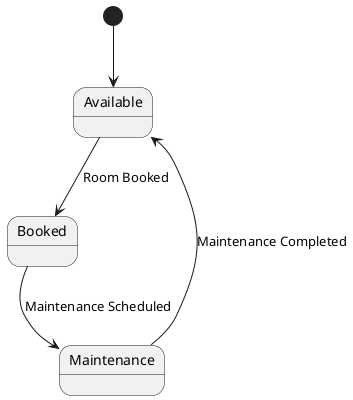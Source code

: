 @startuml state diagram
[*] --> Available
Available --> Booked : Room Booked
Booked --> Maintenance : Maintenance Scheduled
Maintenance --> Available : Maintenance Completed
@enduml
